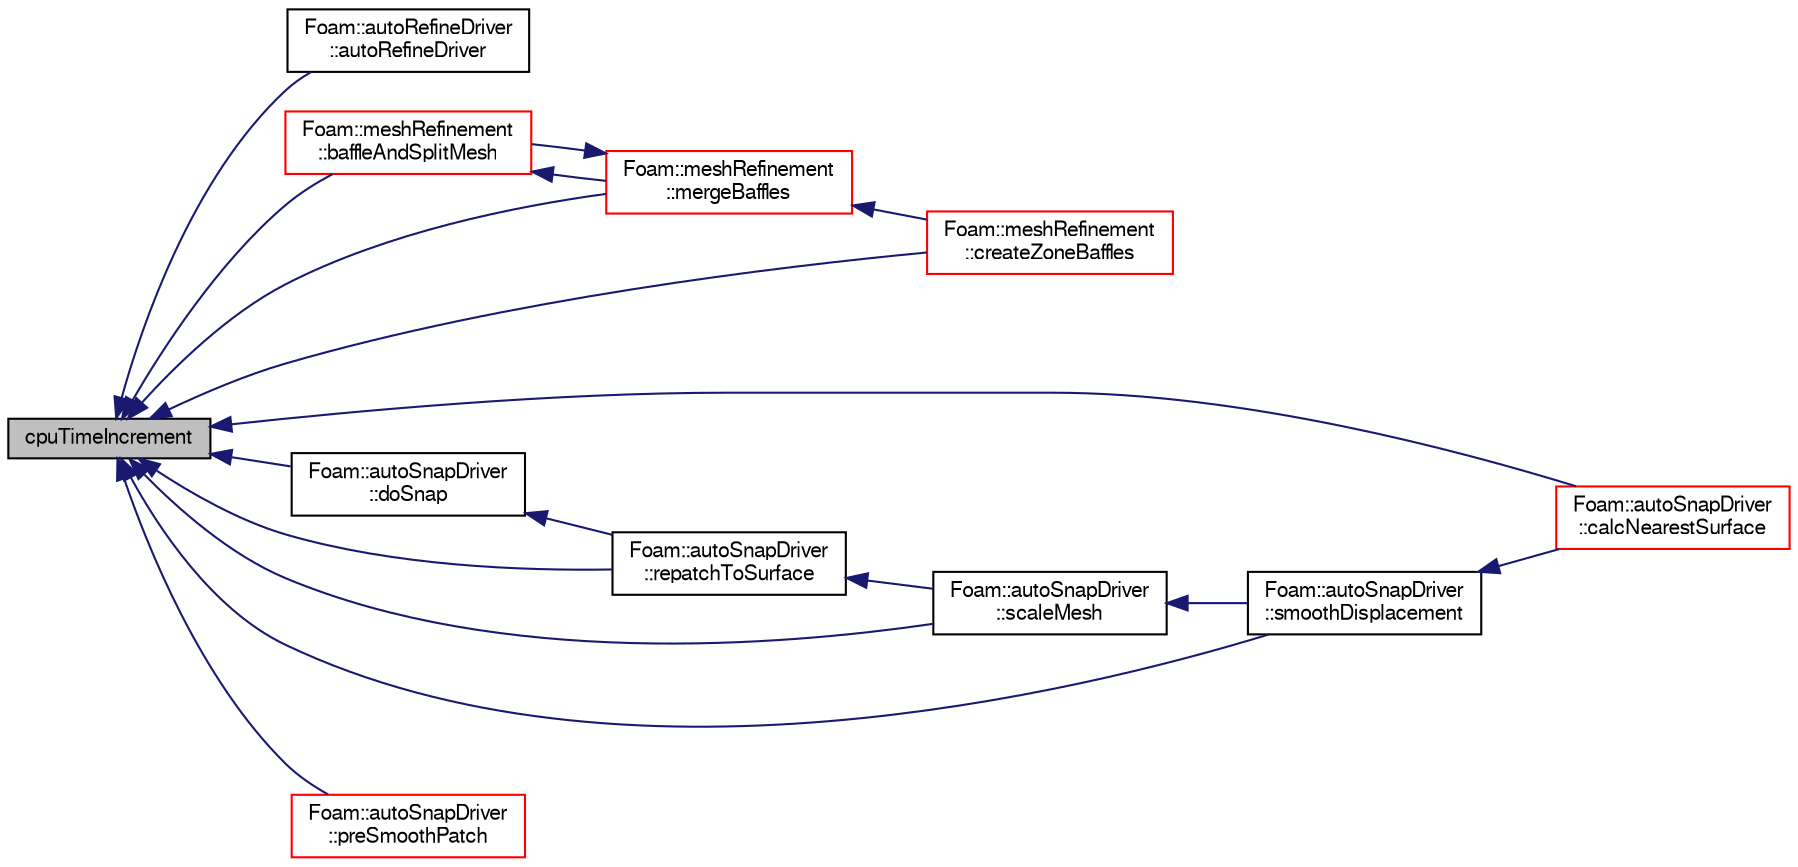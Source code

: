 digraph "cpuTimeIncrement"
{
  bgcolor="transparent";
  edge [fontname="FreeSans",fontsize="10",labelfontname="FreeSans",labelfontsize="10"];
  node [fontname="FreeSans",fontsize="10",shape=record];
  rankdir="LR";
  Node7 [label="cpuTimeIncrement",height=0.2,width=0.4,color="black", fillcolor="grey75", style="filled", fontcolor="black"];
  Node7 -> Node8 [dir="back",color="midnightblue",fontsize="10",style="solid",fontname="FreeSans"];
  Node8 [label="Foam::autoRefineDriver\l::autoRefineDriver",height=0.2,width=0.4,color="black",URL="$a24618.html#af542d9b25af177ac01de22c65266603e",tooltip="Construct from components. "];
  Node7 -> Node9 [dir="back",color="midnightblue",fontsize="10",style="solid",fontname="FreeSans"];
  Node9 [label="Foam::meshRefinement\l::baffleAndSplitMesh",height=0.2,width=0.4,color="red",URL="$a24662.html#acb8d36155594ec3a96e6b94925c85881",tooltip="Split off unreachable areas of mesh. "];
  Node9 -> Node11 [dir="back",color="midnightblue",fontsize="10",style="solid",fontname="FreeSans"];
  Node11 [label="Foam::meshRefinement\l::mergeBaffles",height=0.2,width=0.4,color="red",URL="$a24662.html#aa959f1ef1377d3a4eaac5ff099280e50",tooltip="Merge baffles. Gets pairs of faces. "];
  Node11 -> Node12 [dir="back",color="midnightblue",fontsize="10",style="solid",fontname="FreeSans"];
  Node12 [label="Foam::meshRefinement\l::createZoneBaffles",height=0.2,width=0.4,color="red",URL="$a24662.html#a79af0bcc267d8fda8b3f4e683cac915b",tooltip="Create baffles for faces straddling zoned surfaces. Return. "];
  Node11 -> Node9 [dir="back",color="midnightblue",fontsize="10",style="solid",fontname="FreeSans"];
  Node7 -> Node14 [dir="back",color="midnightblue",fontsize="10",style="solid",fontname="FreeSans"];
  Node14 [label="Foam::autoSnapDriver\l::calcNearestSurface",height=0.2,width=0.4,color="red",URL="$a24622.html#a0a334a64613ee0c208d8edf18306bcf2",tooltip="Per patch point calculate point on nearest surface. Set as. "];
  Node7 -> Node12 [dir="back",color="midnightblue",fontsize="10",style="solid",fontname="FreeSans"];
  Node7 -> Node22 [dir="back",color="midnightblue",fontsize="10",style="solid",fontname="FreeSans"];
  Node22 [label="Foam::autoSnapDriver\l::doSnap",height=0.2,width=0.4,color="black",URL="$a24622.html#adf0870a8be4483ecdb73b26b20d027ee"];
  Node22 -> Node23 [dir="back",color="midnightblue",fontsize="10",style="solid",fontname="FreeSans"];
  Node23 [label="Foam::autoSnapDriver\l::repatchToSurface",height=0.2,width=0.4,color="black",URL="$a24622.html#abf0c9c836463b6164ef331dce238b2fa",tooltip="Repatch faces according to surface nearest the face centre. "];
  Node23 -> Node24 [dir="back",color="midnightblue",fontsize="10",style="solid",fontname="FreeSans"];
  Node24 [label="Foam::autoSnapDriver\l::scaleMesh",height=0.2,width=0.4,color="black",URL="$a24622.html#a4b8f2c5757f4d8cd95f8e1830e44c179",tooltip="Do the hard work: move the mesh according to displacement,. "];
  Node24 -> Node25 [dir="back",color="midnightblue",fontsize="10",style="solid",fontname="FreeSans"];
  Node25 [label="Foam::autoSnapDriver\l::smoothDisplacement",height=0.2,width=0.4,color="black",URL="$a24622.html#ab9edad6f253859d05fb0b849fc55f5e2",tooltip="Smooth the displacement field to the internal. "];
  Node25 -> Node14 [dir="back",color="midnightblue",fontsize="10",style="solid",fontname="FreeSans"];
  Node7 -> Node11 [dir="back",color="midnightblue",fontsize="10",style="solid",fontname="FreeSans"];
  Node7 -> Node18 [dir="back",color="midnightblue",fontsize="10",style="solid",fontname="FreeSans"];
  Node18 [label="Foam::autoSnapDriver\l::preSmoothPatch",height=0.2,width=0.4,color="red",URL="$a24622.html#a5328524e4037f1f8ecb542c16492d6b9",tooltip="Smooth the mesh (patch and internal) to increase visibility. "];
  Node7 -> Node23 [dir="back",color="midnightblue",fontsize="10",style="solid",fontname="FreeSans"];
  Node7 -> Node24 [dir="back",color="midnightblue",fontsize="10",style="solid",fontname="FreeSans"];
  Node7 -> Node25 [dir="back",color="midnightblue",fontsize="10",style="solid",fontname="FreeSans"];
}
